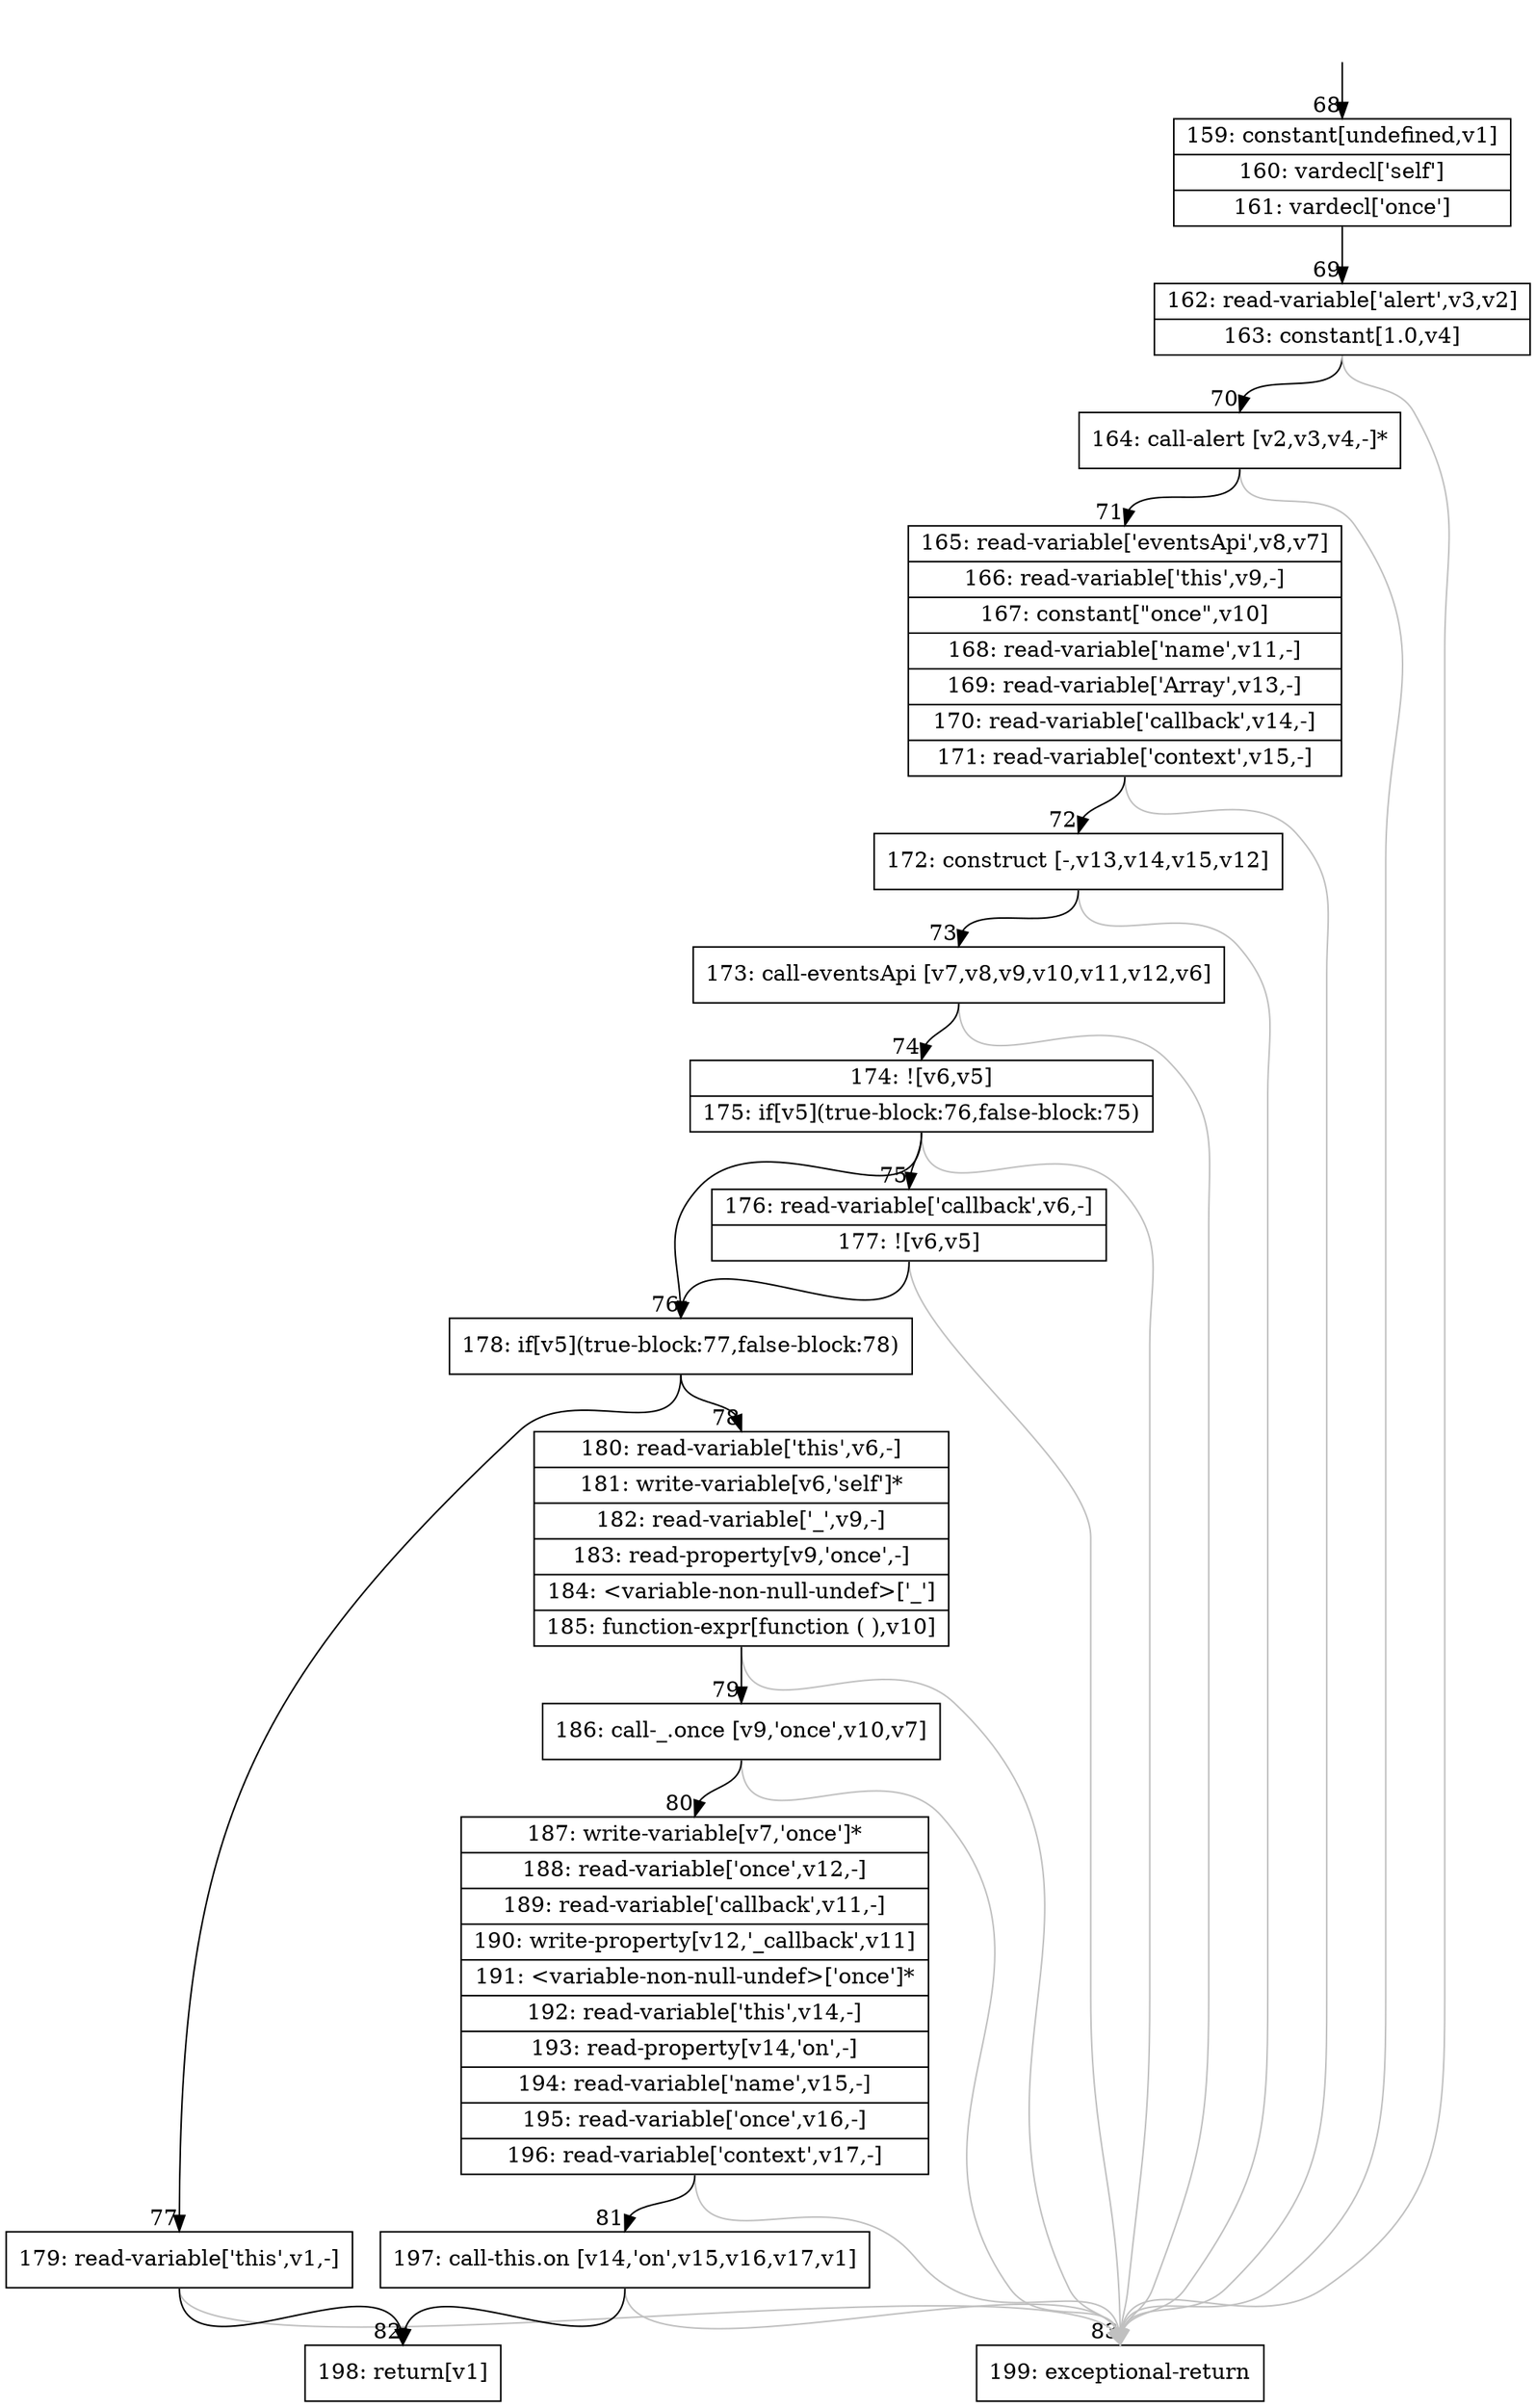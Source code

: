 digraph {
rankdir="TD"
BB_entry6[shape=none,label=""];
BB_entry6 -> BB68 [tailport=s, headport=n, headlabel="    68"]
BB68 [shape=record label="{159: constant[undefined,v1]|160: vardecl['self']|161: vardecl['once']}" ] 
BB68 -> BB69 [tailport=s, headport=n, headlabel="      69"]
BB69 [shape=record label="{162: read-variable['alert',v3,v2]|163: constant[1.0,v4]}" ] 
BB69 -> BB70 [tailport=s, headport=n, headlabel="      70"]
BB69 -> BB83 [tailport=s, headport=n, color=gray, headlabel="      83"]
BB70 [shape=record label="{164: call-alert [v2,v3,v4,-]*}" ] 
BB70 -> BB71 [tailport=s, headport=n, headlabel="      71"]
BB70 -> BB83 [tailport=s, headport=n, color=gray]
BB71 [shape=record label="{165: read-variable['eventsApi',v8,v7]|166: read-variable['this',v9,-]|167: constant[\"once\",v10]|168: read-variable['name',v11,-]|169: read-variable['Array',v13,-]|170: read-variable['callback',v14,-]|171: read-variable['context',v15,-]}" ] 
BB71 -> BB72 [tailport=s, headport=n, headlabel="      72"]
BB71 -> BB83 [tailport=s, headport=n, color=gray]
BB72 [shape=record label="{172: construct [-,v13,v14,v15,v12]}" ] 
BB72 -> BB73 [tailport=s, headport=n, headlabel="      73"]
BB72 -> BB83 [tailport=s, headport=n, color=gray]
BB73 [shape=record label="{173: call-eventsApi [v7,v8,v9,v10,v11,v12,v6]}" ] 
BB73 -> BB74 [tailport=s, headport=n, headlabel="      74"]
BB73 -> BB83 [tailport=s, headport=n, color=gray]
BB74 [shape=record label="{174: ![v6,v5]|175: if[v5](true-block:76,false-block:75)}" ] 
BB74 -> BB76 [tailport=s, headport=n, headlabel="      76"]
BB74 -> BB75 [tailport=s, headport=n, headlabel="      75"]
BB74 -> BB83 [tailport=s, headport=n, color=gray]
BB75 [shape=record label="{176: read-variable['callback',v6,-]|177: ![v6,v5]}" ] 
BB75 -> BB76 [tailport=s, headport=n]
BB75 -> BB83 [tailport=s, headport=n, color=gray]
BB76 [shape=record label="{178: if[v5](true-block:77,false-block:78)}" ] 
BB76 -> BB77 [tailport=s, headport=n, headlabel="      77"]
BB76 -> BB78 [tailport=s, headport=n, headlabel="      78"]
BB77 [shape=record label="{179: read-variable['this',v1,-]}" ] 
BB77 -> BB82 [tailport=s, headport=n, headlabel="      82"]
BB77 -> BB83 [tailport=s, headport=n, color=gray]
BB78 [shape=record label="{180: read-variable['this',v6,-]|181: write-variable[v6,'self']*|182: read-variable['_',v9,-]|183: read-property[v9,'once',-]|184: \<variable-non-null-undef\>['_']|185: function-expr[function ( ),v10]}" ] 
BB78 -> BB79 [tailport=s, headport=n, headlabel="      79"]
BB78 -> BB83 [tailport=s, headport=n, color=gray]
BB79 [shape=record label="{186: call-_.once [v9,'once',v10,v7]}" ] 
BB79 -> BB80 [tailport=s, headport=n, headlabel="      80"]
BB79 -> BB83 [tailport=s, headport=n, color=gray]
BB80 [shape=record label="{187: write-variable[v7,'once']*|188: read-variable['once',v12,-]|189: read-variable['callback',v11,-]|190: write-property[v12,'_callback',v11]|191: \<variable-non-null-undef\>['once']*|192: read-variable['this',v14,-]|193: read-property[v14,'on',-]|194: read-variable['name',v15,-]|195: read-variable['once',v16,-]|196: read-variable['context',v17,-]}" ] 
BB80 -> BB81 [tailport=s, headport=n, headlabel="      81"]
BB80 -> BB83 [tailport=s, headport=n, color=gray]
BB81 [shape=record label="{197: call-this.on [v14,'on',v15,v16,v17,v1]}" ] 
BB81 -> BB82 [tailport=s, headport=n]
BB81 -> BB83 [tailport=s, headport=n, color=gray]
BB82 [shape=record label="{198: return[v1]}" ] 
BB83 [shape=record label="{199: exceptional-return}" ] 
//#$~ 105
}
